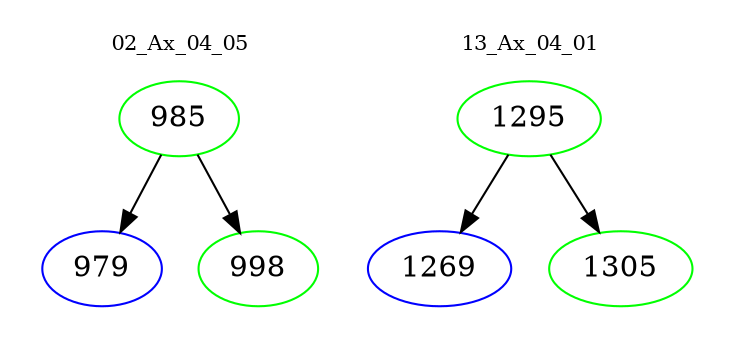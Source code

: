 digraph{
subgraph cluster_0 {
color = white
label = "02_Ax_04_05";
fontsize=10;
T0_985 [label="985", color="green"]
T0_985 -> T0_979 [color="black"]
T0_979 [label="979", color="blue"]
T0_985 -> T0_998 [color="black"]
T0_998 [label="998", color="green"]
}
subgraph cluster_1 {
color = white
label = "13_Ax_04_01";
fontsize=10;
T1_1295 [label="1295", color="green"]
T1_1295 -> T1_1269 [color="black"]
T1_1269 [label="1269", color="blue"]
T1_1295 -> T1_1305 [color="black"]
T1_1305 [label="1305", color="green"]
}
}
